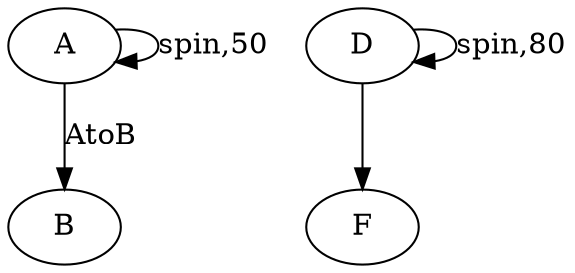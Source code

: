 digraph G {
    A [label = "A";];
    A -> A [label = "spin,50";];
    A -> B [label = "AtoB";];
    B [label = "B";];
    D [label = "D";];
    D -> D [label = "spin,80";];
    F [label = "F";];
    D -> F;
}
